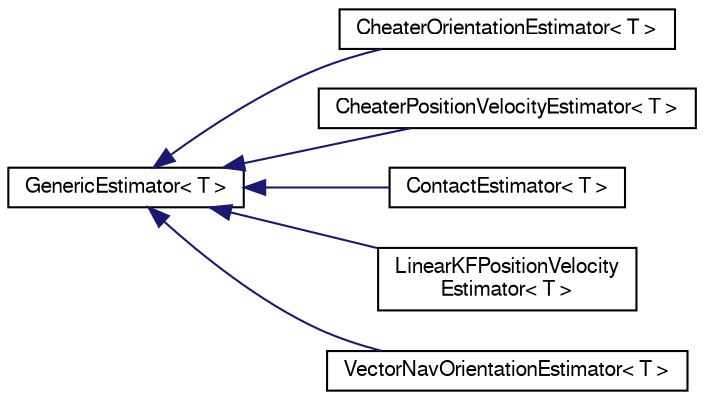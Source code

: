 digraph "Graphical Class Hierarchy"
{
  edge [fontname="FreeSans",fontsize="10",labelfontname="FreeSans",labelfontsize="10"];
  node [fontname="FreeSans",fontsize="10",shape=record];
  rankdir="LR";
  Node1 [label="GenericEstimator\< T \>",height=0.2,width=0.4,color="black", fillcolor="white", style="filled",URL="$d9/d0a/class_generic_estimator.html"];
  Node1 -> Node2 [dir="back",color="midnightblue",fontsize="10",style="solid",fontname="FreeSans"];
  Node2 [label="CheaterOrientationEstimator\< T \>",height=0.2,width=0.4,color="black", fillcolor="white", style="filled",URL="$d3/dab/class_cheater_orientation_estimator.html"];
  Node1 -> Node3 [dir="back",color="midnightblue",fontsize="10",style="solid",fontname="FreeSans"];
  Node3 [label="CheaterPositionVelocityEstimator\< T \>",height=0.2,width=0.4,color="black", fillcolor="white", style="filled",URL="$d1/d10/class_cheater_position_velocity_estimator.html"];
  Node1 -> Node4 [dir="back",color="midnightblue",fontsize="10",style="solid",fontname="FreeSans"];
  Node4 [label="ContactEstimator\< T \>",height=0.2,width=0.4,color="black", fillcolor="white", style="filled",URL="$d3/dd0/class_contact_estimator.html"];
  Node1 -> Node5 [dir="back",color="midnightblue",fontsize="10",style="solid",fontname="FreeSans"];
  Node5 [label="LinearKFPositionVelocity\lEstimator\< T \>",height=0.2,width=0.4,color="black", fillcolor="white", style="filled",URL="$d1/d83/class_linear_k_f_position_velocity_estimator.html"];
  Node1 -> Node6 [dir="back",color="midnightblue",fontsize="10",style="solid",fontname="FreeSans"];
  Node6 [label="VectorNavOrientationEstimator\< T \>",height=0.2,width=0.4,color="black", fillcolor="white", style="filled",URL="$d3/dac/class_vector_nav_orientation_estimator.html"];
}
